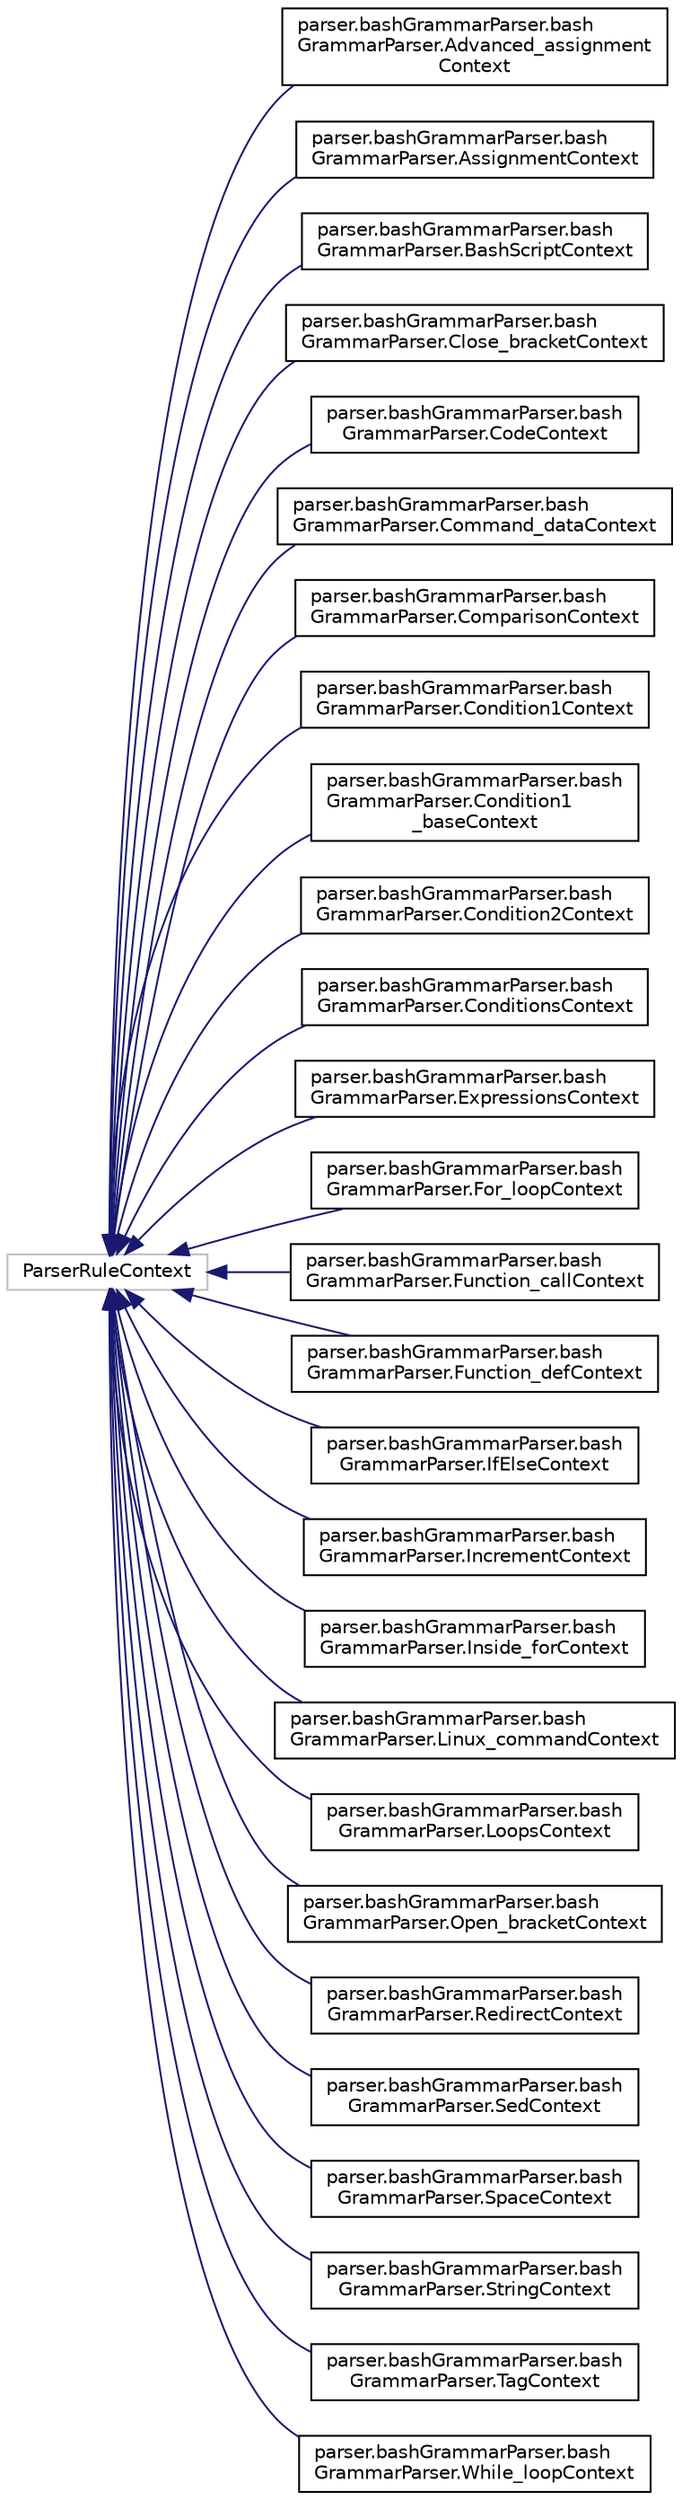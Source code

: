 digraph "Graphical Class Hierarchy"
{
 // LATEX_PDF_SIZE
  edge [fontname="Helvetica",fontsize="10",labelfontname="Helvetica",labelfontsize="10"];
  node [fontname="Helvetica",fontsize="10",shape=record];
  rankdir="LR";
  Node25 [label="ParserRuleContext",height=0.2,width=0.4,color="grey75", fillcolor="white", style="filled",tooltip=" "];
  Node25 -> Node0 [dir="back",color="midnightblue",fontsize="10",style="solid",fontname="Helvetica"];
  Node0 [label="parser.bashGrammarParser.bash\lGrammarParser.Advanced_assignment\lContext",height=0.2,width=0.4,color="black", fillcolor="white", style="filled",URL="$classparser_1_1bash_grammar_parser_1_1bash_grammar_parser_1_1_advanced__assignment_context.html",tooltip=" "];
  Node25 -> Node27 [dir="back",color="midnightblue",fontsize="10",style="solid",fontname="Helvetica"];
  Node27 [label="parser.bashGrammarParser.bash\lGrammarParser.AssignmentContext",height=0.2,width=0.4,color="black", fillcolor="white", style="filled",URL="$classparser_1_1bash_grammar_parser_1_1bash_grammar_parser_1_1_assignment_context.html",tooltip=" "];
  Node25 -> Node28 [dir="back",color="midnightblue",fontsize="10",style="solid",fontname="Helvetica"];
  Node28 [label="parser.bashGrammarParser.bash\lGrammarParser.BashScriptContext",height=0.2,width=0.4,color="black", fillcolor="white", style="filled",URL="$classparser_1_1bash_grammar_parser_1_1bash_grammar_parser_1_1_bash_script_context.html",tooltip=" "];
  Node25 -> Node29 [dir="back",color="midnightblue",fontsize="10",style="solid",fontname="Helvetica"];
  Node29 [label="parser.bashGrammarParser.bash\lGrammarParser.Close_bracketContext",height=0.2,width=0.4,color="black", fillcolor="white", style="filled",URL="$classparser_1_1bash_grammar_parser_1_1bash_grammar_parser_1_1_close__bracket_context.html",tooltip=" "];
  Node25 -> Node30 [dir="back",color="midnightblue",fontsize="10",style="solid",fontname="Helvetica"];
  Node30 [label="parser.bashGrammarParser.bash\lGrammarParser.CodeContext",height=0.2,width=0.4,color="black", fillcolor="white", style="filled",URL="$classparser_1_1bash_grammar_parser_1_1bash_grammar_parser_1_1_code_context.html",tooltip=" "];
  Node25 -> Node31 [dir="back",color="midnightblue",fontsize="10",style="solid",fontname="Helvetica"];
  Node31 [label="parser.bashGrammarParser.bash\lGrammarParser.Command_dataContext",height=0.2,width=0.4,color="black", fillcolor="white", style="filled",URL="$classparser_1_1bash_grammar_parser_1_1bash_grammar_parser_1_1_command__data_context.html",tooltip=" "];
  Node25 -> Node32 [dir="back",color="midnightblue",fontsize="10",style="solid",fontname="Helvetica"];
  Node32 [label="parser.bashGrammarParser.bash\lGrammarParser.ComparisonContext",height=0.2,width=0.4,color="black", fillcolor="white", style="filled",URL="$classparser_1_1bash_grammar_parser_1_1bash_grammar_parser_1_1_comparison_context.html",tooltip=" "];
  Node25 -> Node33 [dir="back",color="midnightblue",fontsize="10",style="solid",fontname="Helvetica"];
  Node33 [label="parser.bashGrammarParser.bash\lGrammarParser.Condition1Context",height=0.2,width=0.4,color="black", fillcolor="white", style="filled",URL="$classparser_1_1bash_grammar_parser_1_1bash_grammar_parser_1_1_condition1_context.html",tooltip=" "];
  Node25 -> Node34 [dir="back",color="midnightblue",fontsize="10",style="solid",fontname="Helvetica"];
  Node34 [label="parser.bashGrammarParser.bash\lGrammarParser.Condition1\l_baseContext",height=0.2,width=0.4,color="black", fillcolor="white", style="filled",URL="$classparser_1_1bash_grammar_parser_1_1bash_grammar_parser_1_1_condition1__base_context.html",tooltip=" "];
  Node25 -> Node35 [dir="back",color="midnightblue",fontsize="10",style="solid",fontname="Helvetica"];
  Node35 [label="parser.bashGrammarParser.bash\lGrammarParser.Condition2Context",height=0.2,width=0.4,color="black", fillcolor="white", style="filled",URL="$classparser_1_1bash_grammar_parser_1_1bash_grammar_parser_1_1_condition2_context.html",tooltip=" "];
  Node25 -> Node36 [dir="back",color="midnightblue",fontsize="10",style="solid",fontname="Helvetica"];
  Node36 [label="parser.bashGrammarParser.bash\lGrammarParser.ConditionsContext",height=0.2,width=0.4,color="black", fillcolor="white", style="filled",URL="$classparser_1_1bash_grammar_parser_1_1bash_grammar_parser_1_1_conditions_context.html",tooltip=" "];
  Node25 -> Node37 [dir="back",color="midnightblue",fontsize="10",style="solid",fontname="Helvetica"];
  Node37 [label="parser.bashGrammarParser.bash\lGrammarParser.ExpressionsContext",height=0.2,width=0.4,color="black", fillcolor="white", style="filled",URL="$classparser_1_1bash_grammar_parser_1_1bash_grammar_parser_1_1_expressions_context.html",tooltip=" "];
  Node25 -> Node38 [dir="back",color="midnightblue",fontsize="10",style="solid",fontname="Helvetica"];
  Node38 [label="parser.bashGrammarParser.bash\lGrammarParser.For_loopContext",height=0.2,width=0.4,color="black", fillcolor="white", style="filled",URL="$classparser_1_1bash_grammar_parser_1_1bash_grammar_parser_1_1_for__loop_context.html",tooltip=" "];
  Node25 -> Node39 [dir="back",color="midnightblue",fontsize="10",style="solid",fontname="Helvetica"];
  Node39 [label="parser.bashGrammarParser.bash\lGrammarParser.Function_callContext",height=0.2,width=0.4,color="black", fillcolor="white", style="filled",URL="$classparser_1_1bash_grammar_parser_1_1bash_grammar_parser_1_1_function__call_context.html",tooltip=" "];
  Node25 -> Node40 [dir="back",color="midnightblue",fontsize="10",style="solid",fontname="Helvetica"];
  Node40 [label="parser.bashGrammarParser.bash\lGrammarParser.Function_defContext",height=0.2,width=0.4,color="black", fillcolor="white", style="filled",URL="$classparser_1_1bash_grammar_parser_1_1bash_grammar_parser_1_1_function__def_context.html",tooltip=" "];
  Node25 -> Node41 [dir="back",color="midnightblue",fontsize="10",style="solid",fontname="Helvetica"];
  Node41 [label="parser.bashGrammarParser.bash\lGrammarParser.IfElseContext",height=0.2,width=0.4,color="black", fillcolor="white", style="filled",URL="$classparser_1_1bash_grammar_parser_1_1bash_grammar_parser_1_1_if_else_context.html",tooltip=" "];
  Node25 -> Node42 [dir="back",color="midnightblue",fontsize="10",style="solid",fontname="Helvetica"];
  Node42 [label="parser.bashGrammarParser.bash\lGrammarParser.IncrementContext",height=0.2,width=0.4,color="black", fillcolor="white", style="filled",URL="$classparser_1_1bash_grammar_parser_1_1bash_grammar_parser_1_1_increment_context.html",tooltip=" "];
  Node25 -> Node43 [dir="back",color="midnightblue",fontsize="10",style="solid",fontname="Helvetica"];
  Node43 [label="parser.bashGrammarParser.bash\lGrammarParser.Inside_forContext",height=0.2,width=0.4,color="black", fillcolor="white", style="filled",URL="$classparser_1_1bash_grammar_parser_1_1bash_grammar_parser_1_1_inside__for_context.html",tooltip=" "];
  Node25 -> Node44 [dir="back",color="midnightblue",fontsize="10",style="solid",fontname="Helvetica"];
  Node44 [label="parser.bashGrammarParser.bash\lGrammarParser.Linux_commandContext",height=0.2,width=0.4,color="black", fillcolor="white", style="filled",URL="$classparser_1_1bash_grammar_parser_1_1bash_grammar_parser_1_1_linux__command_context.html",tooltip=" "];
  Node25 -> Node45 [dir="back",color="midnightblue",fontsize="10",style="solid",fontname="Helvetica"];
  Node45 [label="parser.bashGrammarParser.bash\lGrammarParser.LoopsContext",height=0.2,width=0.4,color="black", fillcolor="white", style="filled",URL="$classparser_1_1bash_grammar_parser_1_1bash_grammar_parser_1_1_loops_context.html",tooltip=" "];
  Node25 -> Node46 [dir="back",color="midnightblue",fontsize="10",style="solid",fontname="Helvetica"];
  Node46 [label="parser.bashGrammarParser.bash\lGrammarParser.Open_bracketContext",height=0.2,width=0.4,color="black", fillcolor="white", style="filled",URL="$classparser_1_1bash_grammar_parser_1_1bash_grammar_parser_1_1_open__bracket_context.html",tooltip=" "];
  Node25 -> Node47 [dir="back",color="midnightblue",fontsize="10",style="solid",fontname="Helvetica"];
  Node47 [label="parser.bashGrammarParser.bash\lGrammarParser.RedirectContext",height=0.2,width=0.4,color="black", fillcolor="white", style="filled",URL="$classparser_1_1bash_grammar_parser_1_1bash_grammar_parser_1_1_redirect_context.html",tooltip=" "];
  Node25 -> Node48 [dir="back",color="midnightblue",fontsize="10",style="solid",fontname="Helvetica"];
  Node48 [label="parser.bashGrammarParser.bash\lGrammarParser.SedContext",height=0.2,width=0.4,color="black", fillcolor="white", style="filled",URL="$classparser_1_1bash_grammar_parser_1_1bash_grammar_parser_1_1_sed_context.html",tooltip=" "];
  Node25 -> Node49 [dir="back",color="midnightblue",fontsize="10",style="solid",fontname="Helvetica"];
  Node49 [label="parser.bashGrammarParser.bash\lGrammarParser.SpaceContext",height=0.2,width=0.4,color="black", fillcolor="white", style="filled",URL="$classparser_1_1bash_grammar_parser_1_1bash_grammar_parser_1_1_space_context.html",tooltip=" "];
  Node25 -> Node50 [dir="back",color="midnightblue",fontsize="10",style="solid",fontname="Helvetica"];
  Node50 [label="parser.bashGrammarParser.bash\lGrammarParser.StringContext",height=0.2,width=0.4,color="black", fillcolor="white", style="filled",URL="$classparser_1_1bash_grammar_parser_1_1bash_grammar_parser_1_1_string_context.html",tooltip=" "];
  Node25 -> Node51 [dir="back",color="midnightblue",fontsize="10",style="solid",fontname="Helvetica"];
  Node51 [label="parser.bashGrammarParser.bash\lGrammarParser.TagContext",height=0.2,width=0.4,color="black", fillcolor="white", style="filled",URL="$classparser_1_1bash_grammar_parser_1_1bash_grammar_parser_1_1_tag_context.html",tooltip=" "];
  Node25 -> Node52 [dir="back",color="midnightblue",fontsize="10",style="solid",fontname="Helvetica"];
  Node52 [label="parser.bashGrammarParser.bash\lGrammarParser.While_loopContext",height=0.2,width=0.4,color="black", fillcolor="white", style="filled",URL="$classparser_1_1bash_grammar_parser_1_1bash_grammar_parser_1_1_while__loop_context.html",tooltip=" "];
}
